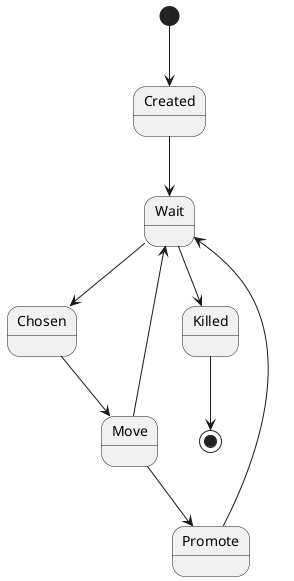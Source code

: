 @startuml Pawn 
[*] --> Created
Created --> Wait
Wait --> Chosen
Chosen --> Move
Move --> Wait
Move --> Promote
Promote --> Wait
Wait --> Killed
Killed --> [*]
@enduml